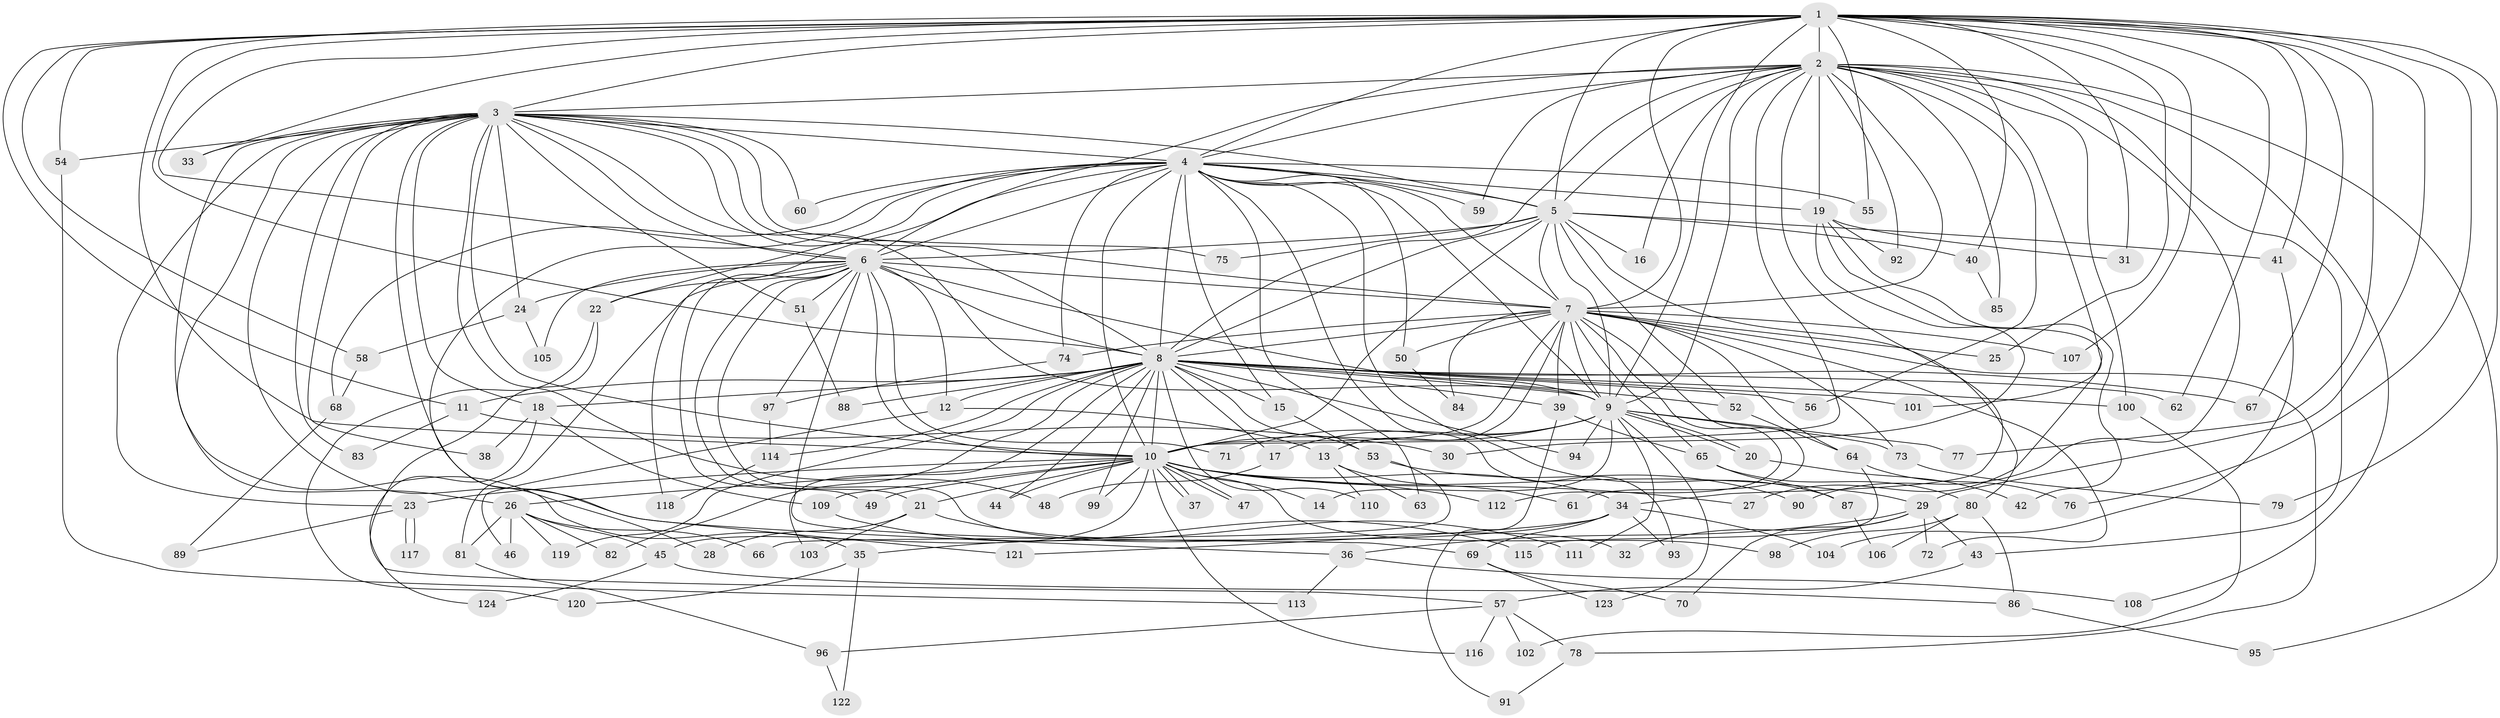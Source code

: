 // coarse degree distribution, {23: 0.00980392156862745, 21: 0.0196078431372549, 20: 0.0196078431372549, 33: 0.00980392156862745, 22: 0.00980392156862745, 17: 0.00980392156862745, 31: 0.00980392156862745, 4: 0.09803921568627451, 7: 0.029411764705882353, 2: 0.5686274509803921, 3: 0.1568627450980392, 6: 0.0196078431372549, 5: 0.0196078431372549, 8: 0.00980392156862745, 9: 0.00980392156862745}
// Generated by graph-tools (version 1.1) at 2025/51/02/27/25 19:51:46]
// undirected, 124 vertices, 273 edges
graph export_dot {
graph [start="1"]
  node [color=gray90,style=filled];
  1;
  2;
  3;
  4;
  5;
  6;
  7;
  8;
  9;
  10;
  11;
  12;
  13;
  14;
  15;
  16;
  17;
  18;
  19;
  20;
  21;
  22;
  23;
  24;
  25;
  26;
  27;
  28;
  29;
  30;
  31;
  32;
  33;
  34;
  35;
  36;
  37;
  38;
  39;
  40;
  41;
  42;
  43;
  44;
  45;
  46;
  47;
  48;
  49;
  50;
  51;
  52;
  53;
  54;
  55;
  56;
  57;
  58;
  59;
  60;
  61;
  62;
  63;
  64;
  65;
  66;
  67;
  68;
  69;
  70;
  71;
  72;
  73;
  74;
  75;
  76;
  77;
  78;
  79;
  80;
  81;
  82;
  83;
  84;
  85;
  86;
  87;
  88;
  89;
  90;
  91;
  92;
  93;
  94;
  95;
  96;
  97;
  98;
  99;
  100;
  101;
  102;
  103;
  104;
  105;
  106;
  107;
  108;
  109;
  110;
  111;
  112;
  113;
  114;
  115;
  116;
  117;
  118;
  119;
  120;
  121;
  122;
  123;
  124;
  1 -- 2;
  1 -- 3;
  1 -- 4;
  1 -- 5;
  1 -- 6;
  1 -- 7;
  1 -- 8;
  1 -- 9;
  1 -- 10;
  1 -- 11;
  1 -- 25;
  1 -- 29;
  1 -- 31;
  1 -- 33;
  1 -- 40;
  1 -- 41;
  1 -- 54;
  1 -- 55;
  1 -- 58;
  1 -- 62;
  1 -- 67;
  1 -- 76;
  1 -- 77;
  1 -- 79;
  1 -- 107;
  2 -- 3;
  2 -- 4;
  2 -- 5;
  2 -- 6;
  2 -- 7;
  2 -- 8;
  2 -- 9;
  2 -- 10;
  2 -- 16;
  2 -- 19;
  2 -- 34;
  2 -- 43;
  2 -- 56;
  2 -- 59;
  2 -- 85;
  2 -- 90;
  2 -- 92;
  2 -- 95;
  2 -- 100;
  2 -- 101;
  2 -- 108;
  3 -- 4;
  3 -- 5;
  3 -- 6;
  3 -- 7;
  3 -- 8;
  3 -- 9;
  3 -- 10;
  3 -- 18;
  3 -- 23;
  3 -- 24;
  3 -- 26;
  3 -- 33;
  3 -- 35;
  3 -- 36;
  3 -- 38;
  3 -- 48;
  3 -- 51;
  3 -- 54;
  3 -- 60;
  3 -- 75;
  3 -- 83;
  3 -- 121;
  4 -- 5;
  4 -- 6;
  4 -- 7;
  4 -- 8;
  4 -- 9;
  4 -- 10;
  4 -- 15;
  4 -- 19;
  4 -- 22;
  4 -- 28;
  4 -- 50;
  4 -- 55;
  4 -- 59;
  4 -- 60;
  4 -- 63;
  4 -- 68;
  4 -- 74;
  4 -- 87;
  4 -- 93;
  4 -- 118;
  5 -- 6;
  5 -- 7;
  5 -- 8;
  5 -- 9;
  5 -- 10;
  5 -- 16;
  5 -- 40;
  5 -- 41;
  5 -- 52;
  5 -- 75;
  5 -- 80;
  6 -- 7;
  6 -- 8;
  6 -- 9;
  6 -- 10;
  6 -- 12;
  6 -- 21;
  6 -- 22;
  6 -- 24;
  6 -- 32;
  6 -- 49;
  6 -- 51;
  6 -- 69;
  6 -- 71;
  6 -- 81;
  6 -- 97;
  6 -- 105;
  7 -- 8;
  7 -- 9;
  7 -- 10;
  7 -- 13;
  7 -- 25;
  7 -- 39;
  7 -- 50;
  7 -- 61;
  7 -- 64;
  7 -- 65;
  7 -- 72;
  7 -- 73;
  7 -- 74;
  7 -- 78;
  7 -- 84;
  7 -- 107;
  7 -- 112;
  8 -- 9;
  8 -- 10;
  8 -- 11;
  8 -- 12;
  8 -- 15;
  8 -- 17;
  8 -- 18;
  8 -- 39;
  8 -- 44;
  8 -- 52;
  8 -- 53;
  8 -- 56;
  8 -- 62;
  8 -- 67;
  8 -- 82;
  8 -- 88;
  8 -- 94;
  8 -- 99;
  8 -- 100;
  8 -- 101;
  8 -- 103;
  8 -- 110;
  8 -- 114;
  8 -- 119;
  9 -- 10;
  9 -- 14;
  9 -- 17;
  9 -- 20;
  9 -- 20;
  9 -- 71;
  9 -- 73;
  9 -- 77;
  9 -- 94;
  9 -- 111;
  9 -- 123;
  10 -- 14;
  10 -- 21;
  10 -- 23;
  10 -- 26;
  10 -- 27;
  10 -- 29;
  10 -- 34;
  10 -- 37;
  10 -- 37;
  10 -- 44;
  10 -- 45;
  10 -- 47;
  10 -- 47;
  10 -- 49;
  10 -- 98;
  10 -- 99;
  10 -- 109;
  10 -- 112;
  10 -- 116;
  11 -- 30;
  11 -- 83;
  12 -- 13;
  12 -- 46;
  13 -- 61;
  13 -- 63;
  13 -- 110;
  15 -- 53;
  17 -- 48;
  18 -- 38;
  18 -- 109;
  18 -- 124;
  19 -- 27;
  19 -- 30;
  19 -- 31;
  19 -- 42;
  19 -- 92;
  20 -- 42;
  21 -- 28;
  21 -- 103;
  21 -- 111;
  22 -- 57;
  22 -- 120;
  23 -- 89;
  23 -- 117;
  23 -- 117;
  24 -- 58;
  24 -- 105;
  26 -- 45;
  26 -- 46;
  26 -- 66;
  26 -- 81;
  26 -- 82;
  26 -- 119;
  29 -- 32;
  29 -- 36;
  29 -- 43;
  29 -- 70;
  29 -- 72;
  34 -- 35;
  34 -- 69;
  34 -- 93;
  34 -- 104;
  34 -- 121;
  35 -- 120;
  35 -- 122;
  36 -- 108;
  36 -- 113;
  39 -- 65;
  39 -- 91;
  40 -- 85;
  41 -- 104;
  43 -- 57;
  45 -- 86;
  45 -- 124;
  50 -- 84;
  51 -- 88;
  52 -- 64;
  53 -- 66;
  53 -- 90;
  54 -- 113;
  57 -- 78;
  57 -- 96;
  57 -- 102;
  57 -- 116;
  58 -- 68;
  64 -- 76;
  64 -- 115;
  65 -- 80;
  65 -- 87;
  68 -- 89;
  69 -- 70;
  69 -- 123;
  73 -- 79;
  74 -- 97;
  78 -- 91;
  80 -- 86;
  80 -- 98;
  80 -- 106;
  81 -- 96;
  86 -- 95;
  87 -- 106;
  96 -- 122;
  97 -- 114;
  100 -- 102;
  109 -- 115;
  114 -- 118;
}
